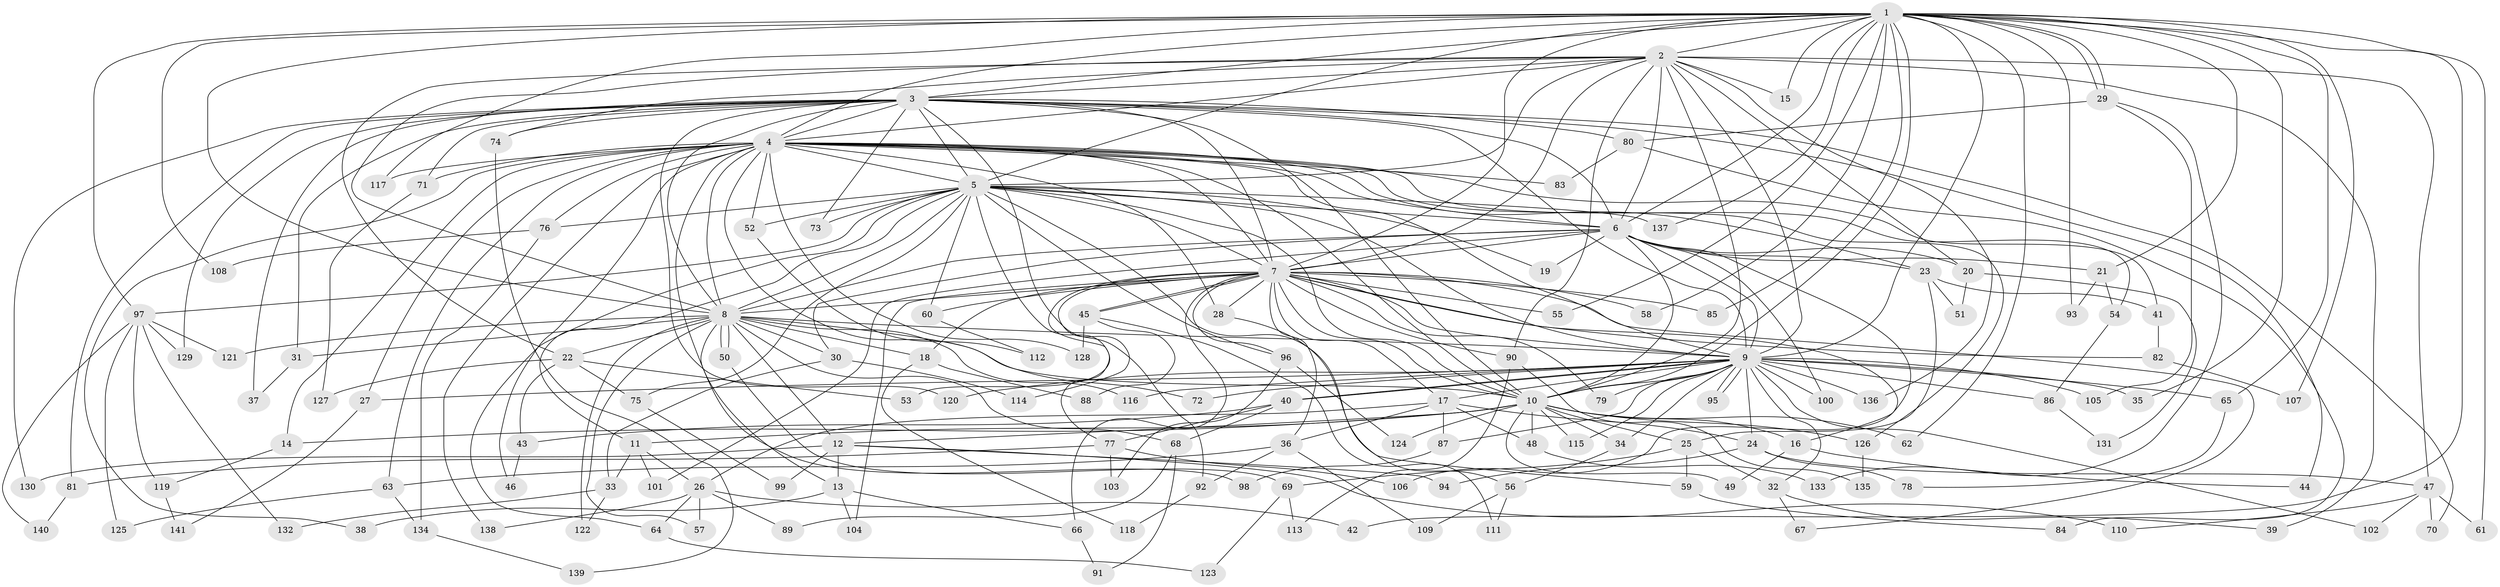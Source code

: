 // coarse degree distribution, {15: 0.06976744186046512, 18: 0.023255813953488372, 5: 0.23255813953488372, 3: 0.18604651162790697, 7: 0.11627906976744186, 6: 0.046511627906976744, 4: 0.16279069767441862, 2: 0.046511627906976744, 26: 0.023255813953488372, 17: 0.023255813953488372, 1: 0.023255813953488372, 16: 0.046511627906976744}
// Generated by graph-tools (version 1.1) at 2025/36/03/04/25 23:36:31]
// undirected, 141 vertices, 307 edges
graph export_dot {
  node [color=gray90,style=filled];
  1;
  2;
  3;
  4;
  5;
  6;
  7;
  8;
  9;
  10;
  11;
  12;
  13;
  14;
  15;
  16;
  17;
  18;
  19;
  20;
  21;
  22;
  23;
  24;
  25;
  26;
  27;
  28;
  29;
  30;
  31;
  32;
  33;
  34;
  35;
  36;
  37;
  38;
  39;
  40;
  41;
  42;
  43;
  44;
  45;
  46;
  47;
  48;
  49;
  50;
  51;
  52;
  53;
  54;
  55;
  56;
  57;
  58;
  59;
  60;
  61;
  62;
  63;
  64;
  65;
  66;
  67;
  68;
  69;
  70;
  71;
  72;
  73;
  74;
  75;
  76;
  77;
  78;
  79;
  80;
  81;
  82;
  83;
  84;
  85;
  86;
  87;
  88;
  89;
  90;
  91;
  92;
  93;
  94;
  95;
  96;
  97;
  98;
  99;
  100;
  101;
  102;
  103;
  104;
  105;
  106;
  107;
  108;
  109;
  110;
  111;
  112;
  113;
  114;
  115;
  116;
  117;
  118;
  119;
  120;
  121;
  122;
  123;
  124;
  125;
  126;
  127;
  128;
  129;
  130;
  131;
  132;
  133;
  134;
  135;
  136;
  137;
  138;
  139;
  140;
  141;
  1 -- 2;
  1 -- 3;
  1 -- 4;
  1 -- 5;
  1 -- 6;
  1 -- 7;
  1 -- 8;
  1 -- 9;
  1 -- 10;
  1 -- 15;
  1 -- 21;
  1 -- 29;
  1 -- 29;
  1 -- 35;
  1 -- 42;
  1 -- 55;
  1 -- 58;
  1 -- 61;
  1 -- 62;
  1 -- 65;
  1 -- 85;
  1 -- 93;
  1 -- 97;
  1 -- 107;
  1 -- 108;
  1 -- 117;
  1 -- 137;
  2 -- 3;
  2 -- 4;
  2 -- 5;
  2 -- 6;
  2 -- 7;
  2 -- 8;
  2 -- 9;
  2 -- 10;
  2 -- 15;
  2 -- 20;
  2 -- 22;
  2 -- 39;
  2 -- 47;
  2 -- 74;
  2 -- 90;
  2 -- 136;
  3 -- 4;
  3 -- 5;
  3 -- 6;
  3 -- 7;
  3 -- 8;
  3 -- 9;
  3 -- 10;
  3 -- 31;
  3 -- 37;
  3 -- 44;
  3 -- 70;
  3 -- 71;
  3 -- 73;
  3 -- 74;
  3 -- 80;
  3 -- 81;
  3 -- 92;
  3 -- 120;
  3 -- 129;
  3 -- 130;
  4 -- 5;
  4 -- 6;
  4 -- 7;
  4 -- 8;
  4 -- 9;
  4 -- 10;
  4 -- 14;
  4 -- 23;
  4 -- 27;
  4 -- 28;
  4 -- 38;
  4 -- 41;
  4 -- 46;
  4 -- 52;
  4 -- 54;
  4 -- 63;
  4 -- 71;
  4 -- 72;
  4 -- 76;
  4 -- 83;
  4 -- 98;
  4 -- 117;
  4 -- 126;
  4 -- 128;
  4 -- 138;
  5 -- 6;
  5 -- 7;
  5 -- 8;
  5 -- 9;
  5 -- 10;
  5 -- 11;
  5 -- 19;
  5 -- 52;
  5 -- 59;
  5 -- 60;
  5 -- 64;
  5 -- 73;
  5 -- 75;
  5 -- 76;
  5 -- 77;
  5 -- 96;
  5 -- 97;
  5 -- 137;
  6 -- 7;
  6 -- 8;
  6 -- 9;
  6 -- 10;
  6 -- 19;
  6 -- 20;
  6 -- 21;
  6 -- 23;
  6 -- 30;
  6 -- 100;
  6 -- 101;
  6 -- 106;
  7 -- 8;
  7 -- 9;
  7 -- 10;
  7 -- 16;
  7 -- 17;
  7 -- 18;
  7 -- 28;
  7 -- 36;
  7 -- 45;
  7 -- 45;
  7 -- 53;
  7 -- 55;
  7 -- 58;
  7 -- 60;
  7 -- 66;
  7 -- 67;
  7 -- 79;
  7 -- 82;
  7 -- 85;
  7 -- 90;
  7 -- 96;
  7 -- 104;
  7 -- 114;
  8 -- 9;
  8 -- 10;
  8 -- 12;
  8 -- 13;
  8 -- 18;
  8 -- 22;
  8 -- 30;
  8 -- 31;
  8 -- 50;
  8 -- 50;
  8 -- 57;
  8 -- 68;
  8 -- 116;
  8 -- 121;
  8 -- 122;
  9 -- 10;
  9 -- 17;
  9 -- 24;
  9 -- 27;
  9 -- 32;
  9 -- 34;
  9 -- 35;
  9 -- 40;
  9 -- 40;
  9 -- 65;
  9 -- 72;
  9 -- 79;
  9 -- 86;
  9 -- 87;
  9 -- 95;
  9 -- 95;
  9 -- 100;
  9 -- 102;
  9 -- 105;
  9 -- 115;
  9 -- 116;
  9 -- 120;
  9 -- 136;
  10 -- 11;
  10 -- 12;
  10 -- 14;
  10 -- 16;
  10 -- 25;
  10 -- 34;
  10 -- 48;
  10 -- 49;
  10 -- 62;
  10 -- 115;
  10 -- 124;
  10 -- 126;
  11 -- 26;
  11 -- 33;
  11 -- 101;
  12 -- 13;
  12 -- 94;
  12 -- 99;
  12 -- 110;
  12 -- 130;
  13 -- 38;
  13 -- 66;
  13 -- 104;
  14 -- 119;
  16 -- 44;
  16 -- 49;
  17 -- 24;
  17 -- 26;
  17 -- 36;
  17 -- 48;
  17 -- 87;
  18 -- 88;
  18 -- 118;
  20 -- 51;
  20 -- 131;
  21 -- 54;
  21 -- 93;
  22 -- 43;
  22 -- 53;
  22 -- 75;
  22 -- 127;
  23 -- 25;
  23 -- 41;
  23 -- 51;
  24 -- 47;
  24 -- 78;
  24 -- 94;
  25 -- 32;
  25 -- 59;
  25 -- 69;
  26 -- 42;
  26 -- 57;
  26 -- 64;
  26 -- 89;
  26 -- 138;
  27 -- 141;
  28 -- 56;
  29 -- 80;
  29 -- 105;
  29 -- 133;
  30 -- 33;
  30 -- 114;
  31 -- 37;
  32 -- 39;
  32 -- 67;
  33 -- 122;
  33 -- 132;
  34 -- 56;
  36 -- 63;
  36 -- 92;
  36 -- 109;
  40 -- 43;
  40 -- 68;
  40 -- 77;
  41 -- 82;
  43 -- 46;
  45 -- 88;
  45 -- 111;
  45 -- 128;
  47 -- 61;
  47 -- 70;
  47 -- 102;
  47 -- 110;
  48 -- 133;
  50 -- 69;
  52 -- 112;
  54 -- 86;
  56 -- 109;
  56 -- 111;
  59 -- 84;
  60 -- 112;
  63 -- 125;
  63 -- 134;
  64 -- 123;
  65 -- 78;
  66 -- 91;
  68 -- 89;
  68 -- 91;
  69 -- 113;
  69 -- 123;
  71 -- 127;
  74 -- 139;
  75 -- 99;
  76 -- 108;
  76 -- 134;
  77 -- 81;
  77 -- 103;
  77 -- 106;
  80 -- 83;
  80 -- 84;
  81 -- 140;
  82 -- 107;
  86 -- 131;
  87 -- 98;
  90 -- 113;
  90 -- 135;
  92 -- 118;
  96 -- 103;
  96 -- 124;
  97 -- 119;
  97 -- 121;
  97 -- 125;
  97 -- 129;
  97 -- 132;
  97 -- 140;
  119 -- 141;
  126 -- 135;
  134 -- 139;
}
